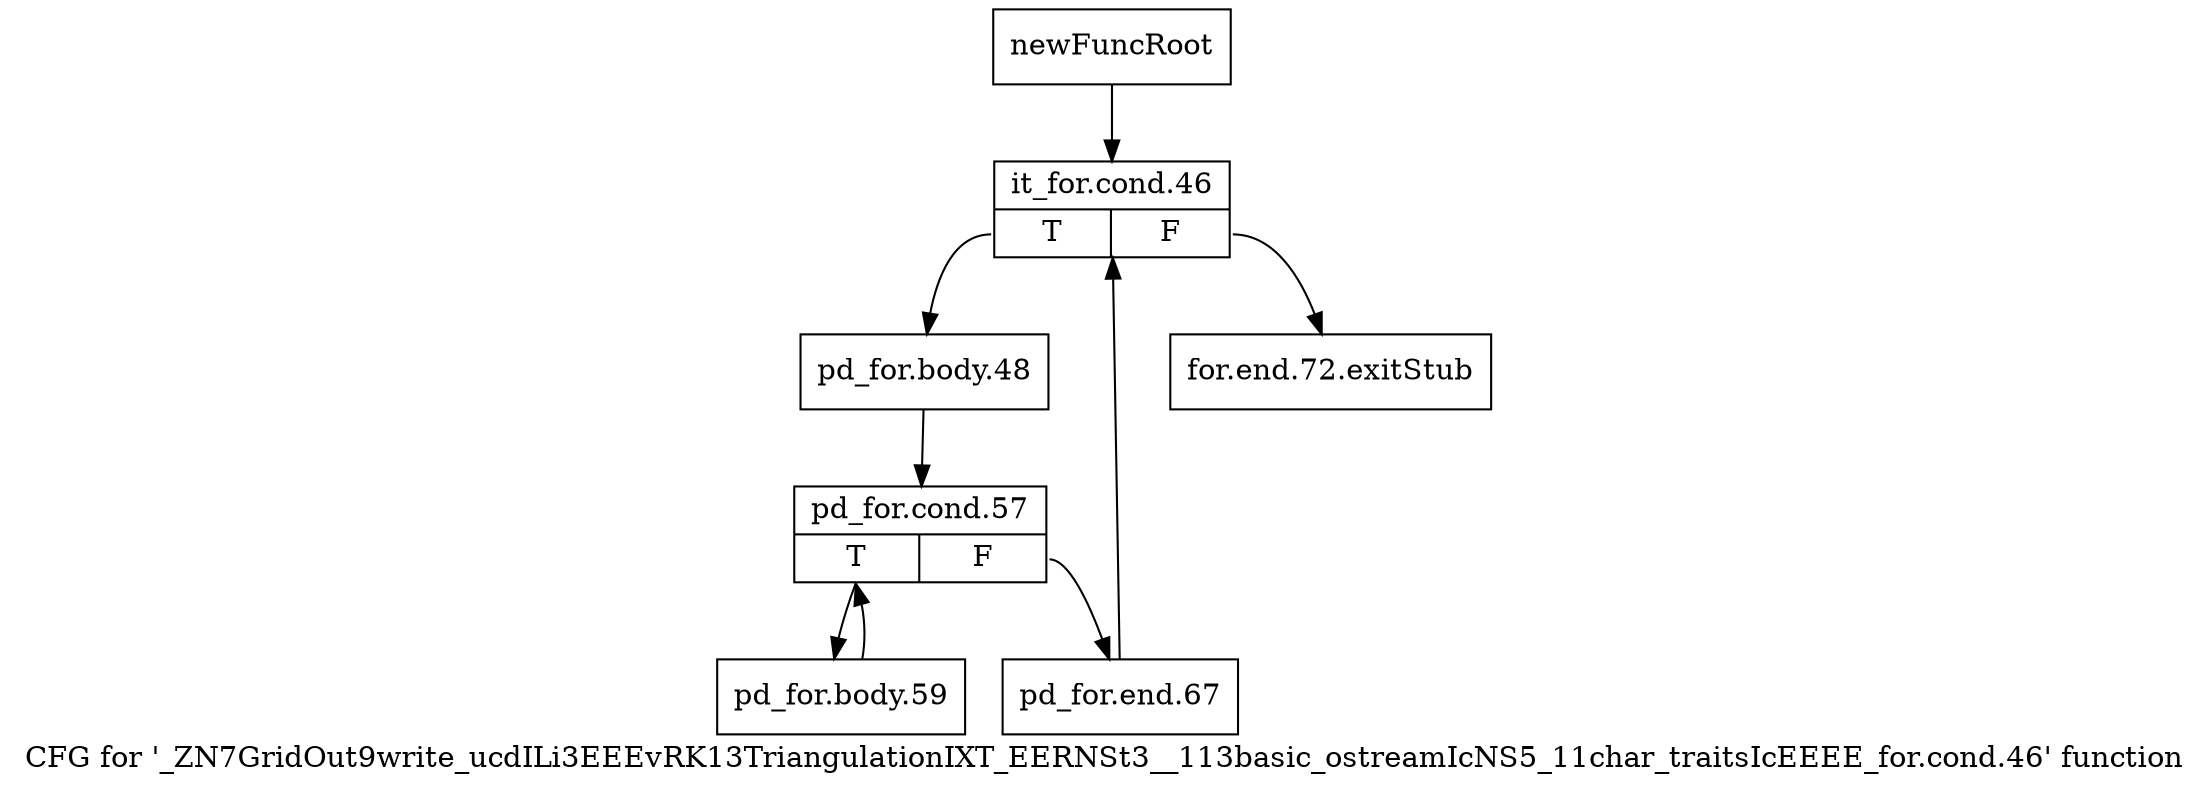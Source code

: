 digraph "CFG for '_ZN7GridOut9write_ucdILi3EEEvRK13TriangulationIXT_EERNSt3__113basic_ostreamIcNS5_11char_traitsIcEEEE_for.cond.46' function" {
	label="CFG for '_ZN7GridOut9write_ucdILi3EEEvRK13TriangulationIXT_EERNSt3__113basic_ostreamIcNS5_11char_traitsIcEEEE_for.cond.46' function";

	Node0x939e640 [shape=record,label="{newFuncRoot}"];
	Node0x939e640 -> Node0x939e6e0;
	Node0x939e690 [shape=record,label="{for.end.72.exitStub}"];
	Node0x939e6e0 [shape=record,label="{it_for.cond.46|{<s0>T|<s1>F}}"];
	Node0x939e6e0:s0 -> Node0x939e730;
	Node0x939e6e0:s1 -> Node0x939e690;
	Node0x939e730 [shape=record,label="{pd_for.body.48}"];
	Node0x939e730 -> Node0x939e780;
	Node0x939e780 [shape=record,label="{pd_for.cond.57|{<s0>T|<s1>F}}"];
	Node0x939e780:s0 -> Node0x939e820;
	Node0x939e780:s1 -> Node0x939e7d0;
	Node0x939e7d0 [shape=record,label="{pd_for.end.67}"];
	Node0x939e7d0 -> Node0x939e6e0;
	Node0x939e820 [shape=record,label="{pd_for.body.59}"];
	Node0x939e820 -> Node0x939e780;
}

